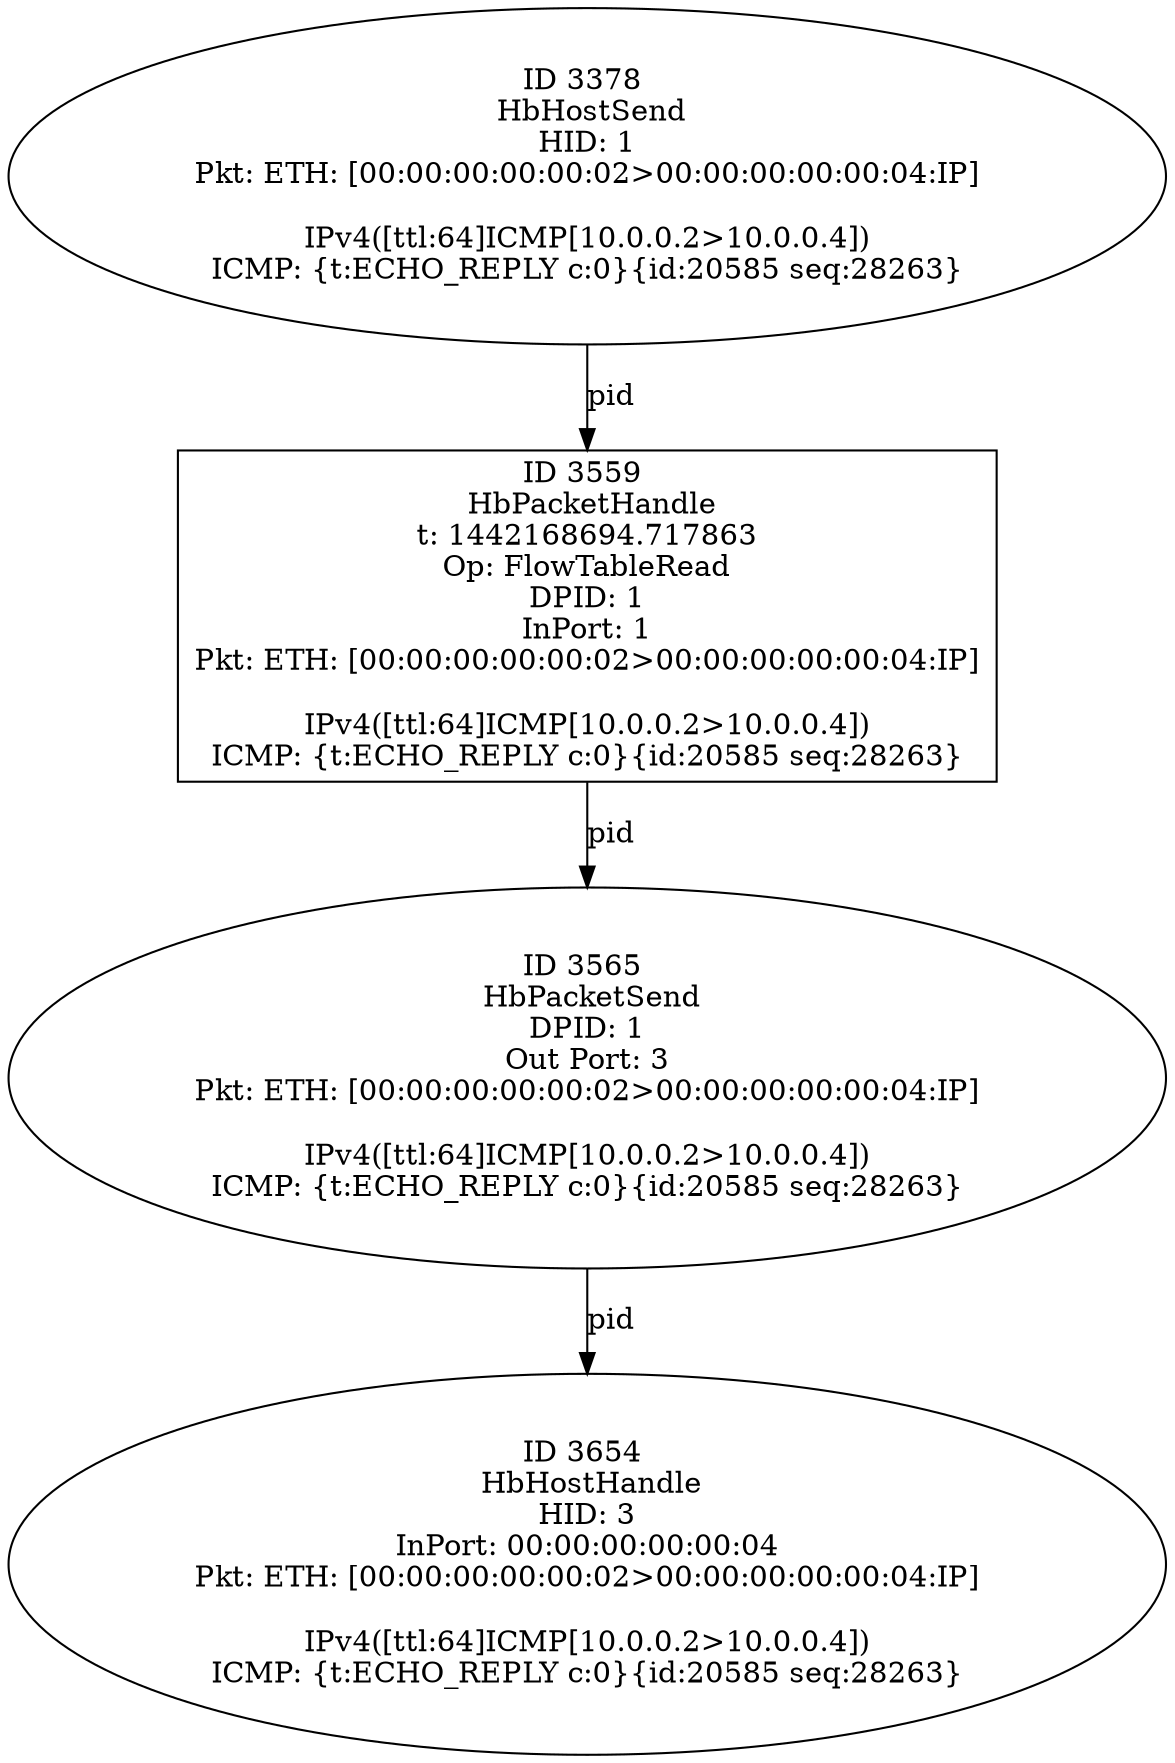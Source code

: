 strict digraph G {
3378 [shape=oval, event=<hb_events.HbHostSend object at 0x10782f510>, label="ID 3378 
 HbHostSend
HID: 1
Pkt: ETH: [00:00:00:00:00:02>00:00:00:00:00:04:IP]

IPv4([ttl:64]ICMP[10.0.0.2>10.0.0.4])
ICMP: {t:ECHO_REPLY c:0}{id:20585 seq:28263}"];
3565 [shape=oval, event=<hb_events.HbPacketSend object at 0x1078dc390>, label="ID 3565 
 HbPacketSend
DPID: 1
Out Port: 3
Pkt: ETH: [00:00:00:00:00:02>00:00:00:00:00:04:IP]

IPv4([ttl:64]ICMP[10.0.0.2>10.0.0.4])
ICMP: {t:ECHO_REPLY c:0}{id:20585 seq:28263}"];
3654 [shape=oval, event=<hb_events.HbHostHandle object at 0x107922910>, label="ID 3654 
 HbHostHandle
HID: 3
InPort: 00:00:00:00:00:04
Pkt: ETH: [00:00:00:00:00:02>00:00:00:00:00:04:IP]

IPv4([ttl:64]ICMP[10.0.0.2>10.0.0.4])
ICMP: {t:ECHO_REPLY c:0}{id:20585 seq:28263}"];
3559 [shape=box, event=<hb_events.HbPacketHandle object at 0x1078e3050>, label="ID 3559 
 HbPacketHandle
t: 1442168694.717863
Op: FlowTableRead
DPID: 1
InPort: 1
Pkt: ETH: [00:00:00:00:00:02>00:00:00:00:00:04:IP]

IPv4([ttl:64]ICMP[10.0.0.2>10.0.0.4])
ICMP: {t:ECHO_REPLY c:0}{id:20585 seq:28263}"];
3378 -> 3559  [rel=pid, label=pid];
3565 -> 3654  [rel=pid, label=pid];
3559 -> 3565  [rel=pid, label=pid];
}
